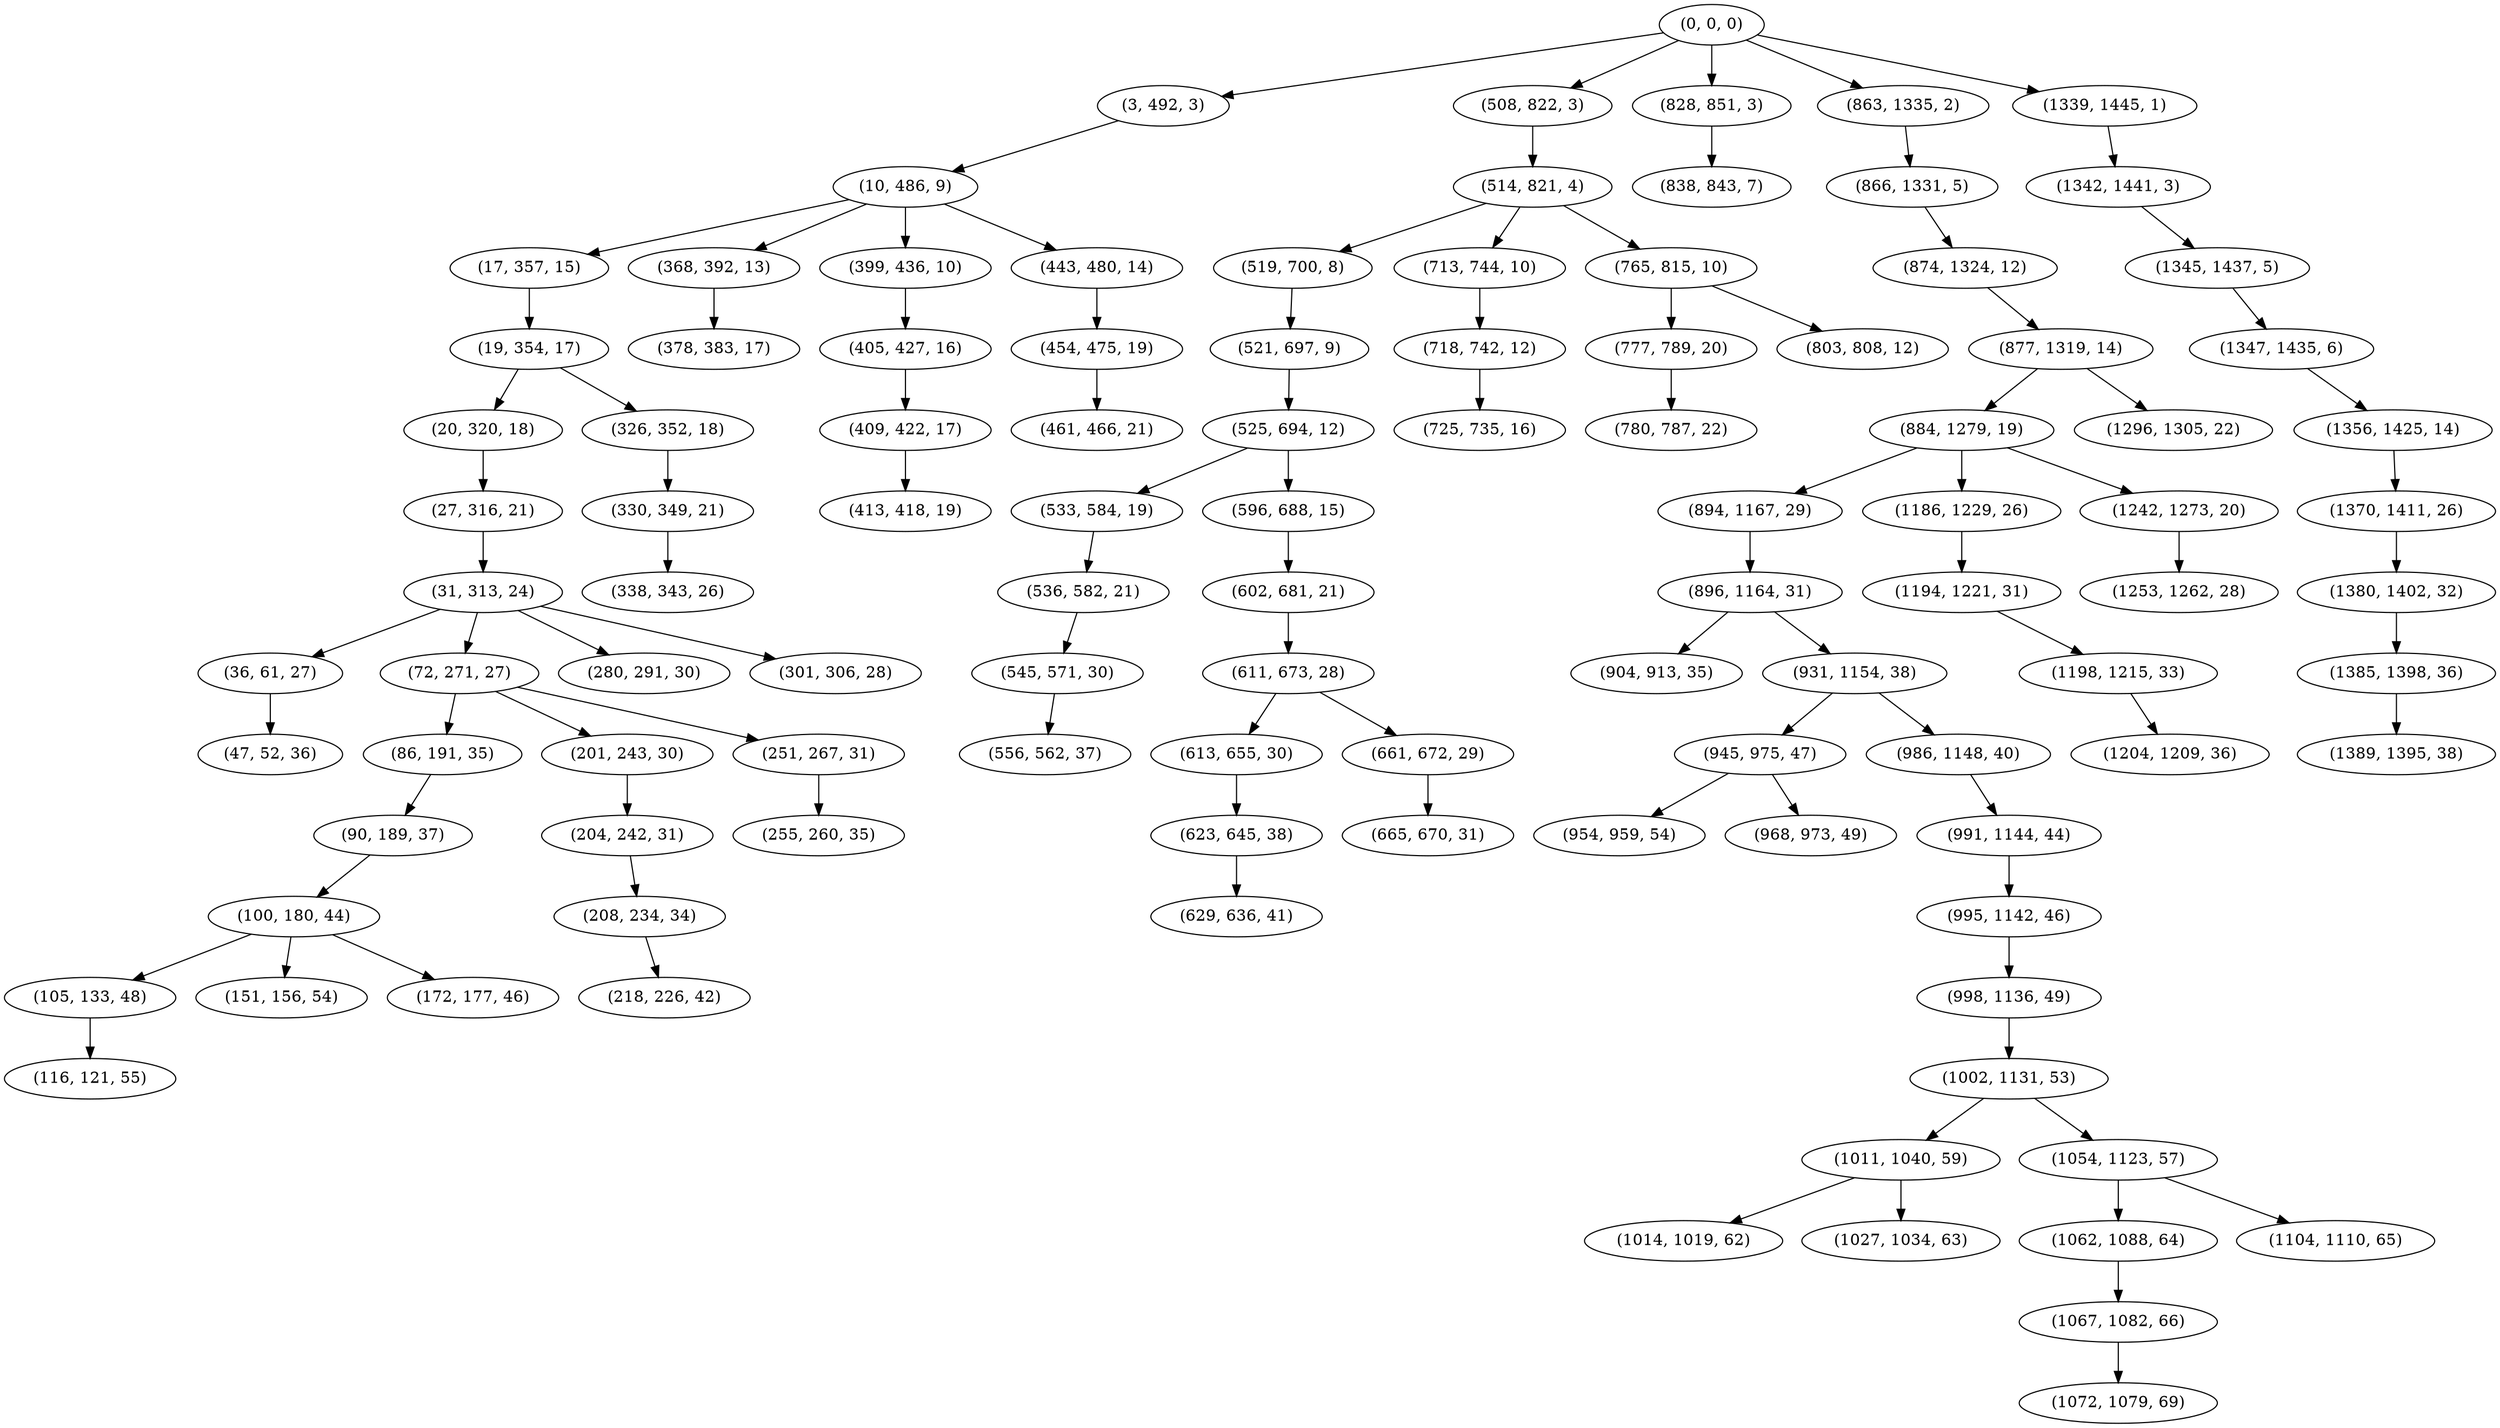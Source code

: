 digraph tree {
    "(0, 0, 0)";
    "(3, 492, 3)";
    "(10, 486, 9)";
    "(17, 357, 15)";
    "(19, 354, 17)";
    "(20, 320, 18)";
    "(27, 316, 21)";
    "(31, 313, 24)";
    "(36, 61, 27)";
    "(47, 52, 36)";
    "(72, 271, 27)";
    "(86, 191, 35)";
    "(90, 189, 37)";
    "(100, 180, 44)";
    "(105, 133, 48)";
    "(116, 121, 55)";
    "(151, 156, 54)";
    "(172, 177, 46)";
    "(201, 243, 30)";
    "(204, 242, 31)";
    "(208, 234, 34)";
    "(218, 226, 42)";
    "(251, 267, 31)";
    "(255, 260, 35)";
    "(280, 291, 30)";
    "(301, 306, 28)";
    "(326, 352, 18)";
    "(330, 349, 21)";
    "(338, 343, 26)";
    "(368, 392, 13)";
    "(378, 383, 17)";
    "(399, 436, 10)";
    "(405, 427, 16)";
    "(409, 422, 17)";
    "(413, 418, 19)";
    "(443, 480, 14)";
    "(454, 475, 19)";
    "(461, 466, 21)";
    "(508, 822, 3)";
    "(514, 821, 4)";
    "(519, 700, 8)";
    "(521, 697, 9)";
    "(525, 694, 12)";
    "(533, 584, 19)";
    "(536, 582, 21)";
    "(545, 571, 30)";
    "(556, 562, 37)";
    "(596, 688, 15)";
    "(602, 681, 21)";
    "(611, 673, 28)";
    "(613, 655, 30)";
    "(623, 645, 38)";
    "(629, 636, 41)";
    "(661, 672, 29)";
    "(665, 670, 31)";
    "(713, 744, 10)";
    "(718, 742, 12)";
    "(725, 735, 16)";
    "(765, 815, 10)";
    "(777, 789, 20)";
    "(780, 787, 22)";
    "(803, 808, 12)";
    "(828, 851, 3)";
    "(838, 843, 7)";
    "(863, 1335, 2)";
    "(866, 1331, 5)";
    "(874, 1324, 12)";
    "(877, 1319, 14)";
    "(884, 1279, 19)";
    "(894, 1167, 29)";
    "(896, 1164, 31)";
    "(904, 913, 35)";
    "(931, 1154, 38)";
    "(945, 975, 47)";
    "(954, 959, 54)";
    "(968, 973, 49)";
    "(986, 1148, 40)";
    "(991, 1144, 44)";
    "(995, 1142, 46)";
    "(998, 1136, 49)";
    "(1002, 1131, 53)";
    "(1011, 1040, 59)";
    "(1014, 1019, 62)";
    "(1027, 1034, 63)";
    "(1054, 1123, 57)";
    "(1062, 1088, 64)";
    "(1067, 1082, 66)";
    "(1072, 1079, 69)";
    "(1104, 1110, 65)";
    "(1186, 1229, 26)";
    "(1194, 1221, 31)";
    "(1198, 1215, 33)";
    "(1204, 1209, 36)";
    "(1242, 1273, 20)";
    "(1253, 1262, 28)";
    "(1296, 1305, 22)";
    "(1339, 1445, 1)";
    "(1342, 1441, 3)";
    "(1345, 1437, 5)";
    "(1347, 1435, 6)";
    "(1356, 1425, 14)";
    "(1370, 1411, 26)";
    "(1380, 1402, 32)";
    "(1385, 1398, 36)";
    "(1389, 1395, 38)";
    "(0, 0, 0)" -> "(3, 492, 3)";
    "(0, 0, 0)" -> "(508, 822, 3)";
    "(0, 0, 0)" -> "(828, 851, 3)";
    "(0, 0, 0)" -> "(863, 1335, 2)";
    "(0, 0, 0)" -> "(1339, 1445, 1)";
    "(3, 492, 3)" -> "(10, 486, 9)";
    "(10, 486, 9)" -> "(17, 357, 15)";
    "(10, 486, 9)" -> "(368, 392, 13)";
    "(10, 486, 9)" -> "(399, 436, 10)";
    "(10, 486, 9)" -> "(443, 480, 14)";
    "(17, 357, 15)" -> "(19, 354, 17)";
    "(19, 354, 17)" -> "(20, 320, 18)";
    "(19, 354, 17)" -> "(326, 352, 18)";
    "(20, 320, 18)" -> "(27, 316, 21)";
    "(27, 316, 21)" -> "(31, 313, 24)";
    "(31, 313, 24)" -> "(36, 61, 27)";
    "(31, 313, 24)" -> "(72, 271, 27)";
    "(31, 313, 24)" -> "(280, 291, 30)";
    "(31, 313, 24)" -> "(301, 306, 28)";
    "(36, 61, 27)" -> "(47, 52, 36)";
    "(72, 271, 27)" -> "(86, 191, 35)";
    "(72, 271, 27)" -> "(201, 243, 30)";
    "(72, 271, 27)" -> "(251, 267, 31)";
    "(86, 191, 35)" -> "(90, 189, 37)";
    "(90, 189, 37)" -> "(100, 180, 44)";
    "(100, 180, 44)" -> "(105, 133, 48)";
    "(100, 180, 44)" -> "(151, 156, 54)";
    "(100, 180, 44)" -> "(172, 177, 46)";
    "(105, 133, 48)" -> "(116, 121, 55)";
    "(201, 243, 30)" -> "(204, 242, 31)";
    "(204, 242, 31)" -> "(208, 234, 34)";
    "(208, 234, 34)" -> "(218, 226, 42)";
    "(251, 267, 31)" -> "(255, 260, 35)";
    "(326, 352, 18)" -> "(330, 349, 21)";
    "(330, 349, 21)" -> "(338, 343, 26)";
    "(368, 392, 13)" -> "(378, 383, 17)";
    "(399, 436, 10)" -> "(405, 427, 16)";
    "(405, 427, 16)" -> "(409, 422, 17)";
    "(409, 422, 17)" -> "(413, 418, 19)";
    "(443, 480, 14)" -> "(454, 475, 19)";
    "(454, 475, 19)" -> "(461, 466, 21)";
    "(508, 822, 3)" -> "(514, 821, 4)";
    "(514, 821, 4)" -> "(519, 700, 8)";
    "(514, 821, 4)" -> "(713, 744, 10)";
    "(514, 821, 4)" -> "(765, 815, 10)";
    "(519, 700, 8)" -> "(521, 697, 9)";
    "(521, 697, 9)" -> "(525, 694, 12)";
    "(525, 694, 12)" -> "(533, 584, 19)";
    "(525, 694, 12)" -> "(596, 688, 15)";
    "(533, 584, 19)" -> "(536, 582, 21)";
    "(536, 582, 21)" -> "(545, 571, 30)";
    "(545, 571, 30)" -> "(556, 562, 37)";
    "(596, 688, 15)" -> "(602, 681, 21)";
    "(602, 681, 21)" -> "(611, 673, 28)";
    "(611, 673, 28)" -> "(613, 655, 30)";
    "(611, 673, 28)" -> "(661, 672, 29)";
    "(613, 655, 30)" -> "(623, 645, 38)";
    "(623, 645, 38)" -> "(629, 636, 41)";
    "(661, 672, 29)" -> "(665, 670, 31)";
    "(713, 744, 10)" -> "(718, 742, 12)";
    "(718, 742, 12)" -> "(725, 735, 16)";
    "(765, 815, 10)" -> "(777, 789, 20)";
    "(765, 815, 10)" -> "(803, 808, 12)";
    "(777, 789, 20)" -> "(780, 787, 22)";
    "(828, 851, 3)" -> "(838, 843, 7)";
    "(863, 1335, 2)" -> "(866, 1331, 5)";
    "(866, 1331, 5)" -> "(874, 1324, 12)";
    "(874, 1324, 12)" -> "(877, 1319, 14)";
    "(877, 1319, 14)" -> "(884, 1279, 19)";
    "(877, 1319, 14)" -> "(1296, 1305, 22)";
    "(884, 1279, 19)" -> "(894, 1167, 29)";
    "(884, 1279, 19)" -> "(1186, 1229, 26)";
    "(884, 1279, 19)" -> "(1242, 1273, 20)";
    "(894, 1167, 29)" -> "(896, 1164, 31)";
    "(896, 1164, 31)" -> "(904, 913, 35)";
    "(896, 1164, 31)" -> "(931, 1154, 38)";
    "(931, 1154, 38)" -> "(945, 975, 47)";
    "(931, 1154, 38)" -> "(986, 1148, 40)";
    "(945, 975, 47)" -> "(954, 959, 54)";
    "(945, 975, 47)" -> "(968, 973, 49)";
    "(986, 1148, 40)" -> "(991, 1144, 44)";
    "(991, 1144, 44)" -> "(995, 1142, 46)";
    "(995, 1142, 46)" -> "(998, 1136, 49)";
    "(998, 1136, 49)" -> "(1002, 1131, 53)";
    "(1002, 1131, 53)" -> "(1011, 1040, 59)";
    "(1002, 1131, 53)" -> "(1054, 1123, 57)";
    "(1011, 1040, 59)" -> "(1014, 1019, 62)";
    "(1011, 1040, 59)" -> "(1027, 1034, 63)";
    "(1054, 1123, 57)" -> "(1062, 1088, 64)";
    "(1054, 1123, 57)" -> "(1104, 1110, 65)";
    "(1062, 1088, 64)" -> "(1067, 1082, 66)";
    "(1067, 1082, 66)" -> "(1072, 1079, 69)";
    "(1186, 1229, 26)" -> "(1194, 1221, 31)";
    "(1194, 1221, 31)" -> "(1198, 1215, 33)";
    "(1198, 1215, 33)" -> "(1204, 1209, 36)";
    "(1242, 1273, 20)" -> "(1253, 1262, 28)";
    "(1339, 1445, 1)" -> "(1342, 1441, 3)";
    "(1342, 1441, 3)" -> "(1345, 1437, 5)";
    "(1345, 1437, 5)" -> "(1347, 1435, 6)";
    "(1347, 1435, 6)" -> "(1356, 1425, 14)";
    "(1356, 1425, 14)" -> "(1370, 1411, 26)";
    "(1370, 1411, 26)" -> "(1380, 1402, 32)";
    "(1380, 1402, 32)" -> "(1385, 1398, 36)";
    "(1385, 1398, 36)" -> "(1389, 1395, 38)";
}
